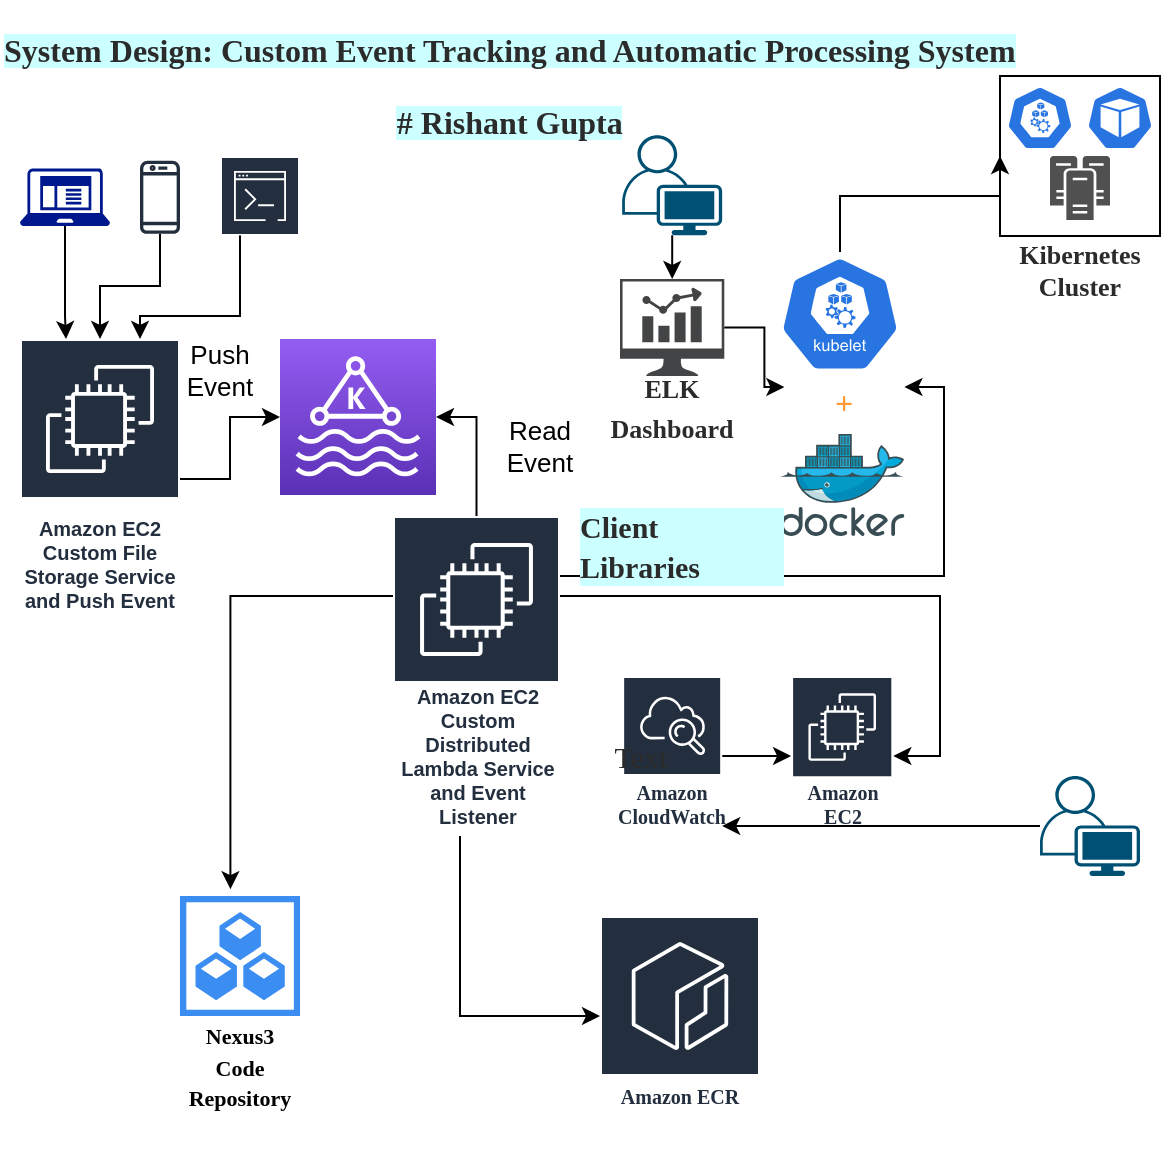 <mxfile version="16.1.0" type="github">
  <diagram id="1q3k9r5_5Es6EmubCpPX" name="Page-1">
    <mxGraphModel dx="1038" dy="547" grid="1" gridSize="10" guides="1" tooltips="1" connect="1" arrows="1" fold="1" page="1" pageScale="1" pageWidth="850" pageHeight="1100" math="0" shadow="0">
      <root>
        <mxCell id="0" />
        <mxCell id="1" parent="0" />
        <mxCell id="moeY1_8nxaI0vZuquioR-52" value="" style="group" vertex="1" connectable="0" parent="1">
          <mxGeometry x="560" y="120" width="80" height="111.5" as="geometry" />
        </mxCell>
        <mxCell id="moeY1_8nxaI0vZuquioR-50" value="" style="group" vertex="1" connectable="0" parent="moeY1_8nxaI0vZuquioR-52">
          <mxGeometry width="80" height="80" as="geometry" />
        </mxCell>
        <mxCell id="moeY1_8nxaI0vZuquioR-49" value="" style="whiteSpace=wrap;html=1;aspect=fixed;labelBackgroundColor=none;labelBorderColor=none;fontFamily=Georgia;fontSize=13;fontColor=#2B2B2B;strokeWidth=1;" vertex="1" parent="moeY1_8nxaI0vZuquioR-50">
          <mxGeometry width="80" height="80" as="geometry" />
        </mxCell>
        <mxCell id="moeY1_8nxaI0vZuquioR-6" value="" style="sketch=0;html=1;dashed=0;whitespace=wrap;fillColor=#2875E2;strokeColor=#ffffff;points=[[0.005,0.63,0],[0.1,0.2,0],[0.9,0.2,0],[0.5,0,0],[0.995,0.63,0],[0.72,0.99,0],[0.5,1,0],[0.28,0.99,0]];shape=mxgraph.kubernetes.icon;prIcon=pod" vertex="1" parent="moeY1_8nxaI0vZuquioR-50">
          <mxGeometry x="40" y="5" width="40" height="32" as="geometry" />
        </mxCell>
        <mxCell id="moeY1_8nxaI0vZuquioR-7" value="" style="sketch=0;html=1;dashed=0;whitespace=wrap;fillColor=#2875E2;strokeColor=#ffffff;points=[[0.005,0.63,0],[0.1,0.2,0],[0.9,0.2,0],[0.5,0,0],[0.995,0.63,0],[0.72,0.99,0],[0.5,1,0],[0.28,0.99,0]];shape=mxgraph.kubernetes.icon;prIcon=node" vertex="1" parent="moeY1_8nxaI0vZuquioR-50">
          <mxGeometry y="5" width="40" height="32" as="geometry" />
        </mxCell>
        <mxCell id="moeY1_8nxaI0vZuquioR-9" value="" style="sketch=0;pointerEvents=1;shadow=0;dashed=0;html=1;strokeColor=none;fillColor=#505050;labelPosition=center;verticalLabelPosition=bottom;verticalAlign=top;outlineConnect=0;align=center;shape=mxgraph.office.servers.cluster_server;" vertex="1" parent="moeY1_8nxaI0vZuquioR-50">
          <mxGeometry x="25" y="40" width="30" height="32" as="geometry" />
        </mxCell>
        <mxCell id="moeY1_8nxaI0vZuquioR-51" value="Kibernetes Cluster" style="text;html=1;strokeColor=none;fillColor=none;align=center;verticalAlign=middle;whiteSpace=wrap;rounded=0;labelBackgroundColor=none;labelBorderColor=none;fontFamily=Garamond;fontSize=13;fontColor=#2B2B2B;fontStyle=1" vertex="1" parent="moeY1_8nxaI0vZuquioR-52">
          <mxGeometry x="10" y="81.5" width="60" height="30" as="geometry" />
        </mxCell>
        <mxCell id="moeY1_8nxaI0vZuquioR-61" value="" style="group" vertex="1" connectable="0" parent="1">
          <mxGeometry x="70" y="160" width="462" height="480" as="geometry" />
        </mxCell>
        <mxCell id="moeY1_8nxaI0vZuquioR-3" value="" style="sketch=0;points=[[0,0,0],[0.25,0,0],[0.5,0,0],[0.75,0,0],[1,0,0],[0,1,0],[0.25,1,0],[0.5,1,0],[0.75,1,0],[1,1,0],[0,0.25,0],[0,0.5,0],[0,0.75,0],[1,0.25,0],[1,0.5,0],[1,0.75,0]];outlineConnect=0;fontColor=#232F3E;gradientColor=#945DF2;gradientDirection=north;fillColor=#5A30B5;strokeColor=#ffffff;dashed=0;verticalLabelPosition=bottom;verticalAlign=top;align=center;html=1;fontSize=12;fontStyle=0;aspect=fixed;shape=mxgraph.aws4.resourceIcon;resIcon=mxgraph.aws4.managed_streaming_for_kafka;" vertex="1" parent="moeY1_8nxaI0vZuquioR-61">
          <mxGeometry x="130" y="91.5" width="78" height="78" as="geometry" />
        </mxCell>
        <mxCell id="moeY1_8nxaI0vZuquioR-24" style="edgeStyle=orthogonalEdgeStyle;rounded=0;orthogonalLoop=1;jettySize=auto;html=1;fontSize=13;entryX=1;entryY=0.5;entryDx=0;entryDy=0;entryPerimeter=0;" edge="1" parent="moeY1_8nxaI0vZuquioR-61" source="moeY1_8nxaI0vZuquioR-17" target="moeY1_8nxaI0vZuquioR-3">
          <mxGeometry relative="1" as="geometry">
            <mxPoint x="229" y="110" as="targetPoint" />
          </mxGeometry>
        </mxCell>
        <mxCell id="moeY1_8nxaI0vZuquioR-17" value="Amazon EC2&lt;br&gt;Custom Distributed Lambda Service and Event Listener" style="sketch=0;outlineConnect=0;fontColor=#232F3E;gradientColor=none;strokeColor=#ffffff;fillColor=#232F3E;dashed=0;verticalLabelPosition=middle;verticalAlign=bottom;align=center;html=1;whiteSpace=wrap;fontSize=10;fontStyle=1;spacing=3;shape=mxgraph.aws4.productIcon;prIcon=mxgraph.aws4.ec2;labelBackgroundColor=none;labelBorderColor=none;" vertex="1" parent="moeY1_8nxaI0vZuquioR-61">
          <mxGeometry x="186.5" y="180" width="83.5" height="160" as="geometry" />
        </mxCell>
        <mxCell id="moeY1_8nxaI0vZuquioR-19" value="Read Event" style="text;html=1;strokeColor=none;fillColor=none;align=center;verticalAlign=middle;whiteSpace=wrap;rounded=0;labelBackgroundColor=none;labelBorderColor=none;fontSize=13;" vertex="1" parent="moeY1_8nxaI0vZuquioR-61">
          <mxGeometry x="230" y="130" width="60" height="30" as="geometry" />
        </mxCell>
        <mxCell id="moeY1_8nxaI0vZuquioR-23" style="edgeStyle=orthogonalEdgeStyle;rounded=0;orthogonalLoop=1;jettySize=auto;html=1;entryX=0;entryY=0.5;entryDx=0;entryDy=0;entryPerimeter=0;fontSize=13;" edge="1" parent="moeY1_8nxaI0vZuquioR-61" source="moeY1_8nxaI0vZuquioR-20" target="moeY1_8nxaI0vZuquioR-3">
          <mxGeometry relative="1" as="geometry" />
        </mxCell>
        <mxCell id="moeY1_8nxaI0vZuquioR-20" value="Amazon EC2&lt;br&gt;Custom File Storage Service and Push Event" style="sketch=0;outlineConnect=0;fontColor=#232F3E;gradientColor=none;strokeColor=#ffffff;fillColor=#232F3E;dashed=0;verticalLabelPosition=middle;verticalAlign=bottom;align=center;html=1;whiteSpace=wrap;fontSize=10;fontStyle=1;spacing=3;shape=mxgraph.aws4.productIcon;prIcon=mxgraph.aws4.ec2;labelBackgroundColor=none;labelBorderColor=none;" vertex="1" parent="moeY1_8nxaI0vZuquioR-61">
          <mxGeometry y="91.5" width="80" height="140" as="geometry" />
        </mxCell>
        <mxCell id="moeY1_8nxaI0vZuquioR-25" value="Push Event" style="text;html=1;strokeColor=none;fillColor=none;align=center;verticalAlign=middle;whiteSpace=wrap;rounded=0;labelBackgroundColor=none;labelBorderColor=none;fontSize=13;" vertex="1" parent="moeY1_8nxaI0vZuquioR-61">
          <mxGeometry x="70" y="91.5" width="60" height="30" as="geometry" />
        </mxCell>
        <mxCell id="moeY1_8nxaI0vZuquioR-33" value="" style="group" vertex="1" connectable="0" parent="moeY1_8nxaI0vZuquioR-61">
          <mxGeometry x="80" y="370" width="70" height="100" as="geometry" />
        </mxCell>
        <mxCell id="moeY1_8nxaI0vZuquioR-31" value="" style="sketch=0;html=1;aspect=fixed;strokeColor=none;shadow=0;align=center;verticalAlign=top;fillColor=#3B8DF1;shape=mxgraph.gcp2.repository_3;labelBackgroundColor=none;labelBorderColor=none;fontSize=13;" vertex="1" parent="moeY1_8nxaI0vZuquioR-33">
          <mxGeometry width="60" height="60" as="geometry" />
        </mxCell>
        <mxCell id="moeY1_8nxaI0vZuquioR-32" value="&lt;h4&gt;&lt;font style=&quot;font-size: 11px&quot; face=&quot;Georgia&quot;&gt;&lt;b&gt;Nexus3 Code Repository&lt;/b&gt;&lt;/font&gt;&lt;/h4&gt;" style="text;html=1;strokeColor=none;fillColor=none;align=center;verticalAlign=middle;whiteSpace=wrap;rounded=0;labelBackgroundColor=none;labelBorderColor=none;fontSize=13;" vertex="1" parent="moeY1_8nxaI0vZuquioR-33">
          <mxGeometry y="70.0" width="60" height="30.0" as="geometry" />
        </mxCell>
        <mxCell id="moeY1_8nxaI0vZuquioR-35" style="edgeStyle=orthogonalEdgeStyle;rounded=0;orthogonalLoop=1;jettySize=auto;html=1;entryX=0.42;entryY=-0.057;entryDx=0;entryDy=0;entryPerimeter=0;fontFamily=Georgia;fontSize=11;" edge="1" parent="moeY1_8nxaI0vZuquioR-61" source="moeY1_8nxaI0vZuquioR-17" target="moeY1_8nxaI0vZuquioR-31">
          <mxGeometry relative="1" as="geometry">
            <Array as="points">
              <mxPoint x="105" y="220" />
            </Array>
          </mxGeometry>
        </mxCell>
        <mxCell id="moeY1_8nxaI0vZuquioR-34" value="Amazon ECR" style="sketch=0;outlineConnect=0;fontColor=#232F3E;gradientColor=none;strokeColor=#ffffff;fillColor=#232F3E;dashed=0;verticalLabelPosition=middle;verticalAlign=bottom;align=center;html=1;whiteSpace=wrap;fontSize=10;fontStyle=1;spacing=3;shape=mxgraph.aws4.productIcon;prIcon=mxgraph.aws4.ecr;labelBackgroundColor=none;labelBorderColor=none;fontFamily=Georgia;" vertex="1" parent="moeY1_8nxaI0vZuquioR-61">
          <mxGeometry x="290" y="380" width="80" height="100" as="geometry" />
        </mxCell>
        <mxCell id="moeY1_8nxaI0vZuquioR-36" style="edgeStyle=orthogonalEdgeStyle;rounded=0;orthogonalLoop=1;jettySize=auto;html=1;fontFamily=Georgia;fontSize=11;" edge="1" parent="moeY1_8nxaI0vZuquioR-61" source="moeY1_8nxaI0vZuquioR-17" target="moeY1_8nxaI0vZuquioR-34">
          <mxGeometry relative="1" as="geometry">
            <Array as="points">
              <mxPoint x="220" y="430" />
            </Array>
          </mxGeometry>
        </mxCell>
        <mxCell id="moeY1_8nxaI0vZuquioR-38" value="" style="group" vertex="1" connectable="0" parent="moeY1_8nxaI0vZuquioR-61">
          <mxGeometry x="380" y="48" width="62.2" height="142" as="geometry" />
        </mxCell>
        <mxCell id="moeY1_8nxaI0vZuquioR-5" value="" style="sketch=0;aspect=fixed;html=1;points=[];align=center;image;fontSize=12;image=img/lib/mscae/Docker.svg;" vertex="1" parent="moeY1_8nxaI0vZuquioR-38">
          <mxGeometry y="91" width="62.2" height="51" as="geometry" />
        </mxCell>
        <mxCell id="moeY1_8nxaI0vZuquioR-8" value="" style="sketch=0;html=1;dashed=0;whitespace=wrap;fillColor=#2875E2;strokeColor=#ffffff;points=[[0.005,0.63,0],[0.1,0.2,0],[0.9,0.2,0],[0.5,0,0],[0.995,0.63,0],[0.72,0.99,0],[0.5,1,0],[0.28,0.99,0]];shape=mxgraph.kubernetes.icon;prIcon=kubelet" vertex="1" parent="moeY1_8nxaI0vZuquioR-38">
          <mxGeometry width="60" height="62" as="geometry" />
        </mxCell>
        <mxCell id="moeY1_8nxaI0vZuquioR-37" value="&lt;font style=&quot;font-size: 16px&quot; color=&quot;#ff9933&quot;&gt;&lt;b&gt;+&lt;/b&gt;&lt;/font&gt;" style="text;html=1;strokeColor=none;fillColor=none;align=center;verticalAlign=middle;whiteSpace=wrap;rounded=0;labelBackgroundColor=none;labelBorderColor=none;fontFamily=Georgia;fontSize=11;" vertex="1" parent="moeY1_8nxaI0vZuquioR-38">
          <mxGeometry x="2.2" y="60" width="60" height="30" as="geometry" />
        </mxCell>
        <mxCell id="moeY1_8nxaI0vZuquioR-47" style="edgeStyle=orthogonalEdgeStyle;rounded=0;orthogonalLoop=1;jettySize=auto;html=1;entryX=1;entryY=0.25;entryDx=0;entryDy=0;fontFamily=Georgia;fontSize=13;fontColor=#2B2B2B;" edge="1" parent="moeY1_8nxaI0vZuquioR-61" source="moeY1_8nxaI0vZuquioR-17" target="moeY1_8nxaI0vZuquioR-37">
          <mxGeometry relative="1" as="geometry">
            <Array as="points">
              <mxPoint x="462" y="210" />
              <mxPoint x="462" y="116" />
            </Array>
          </mxGeometry>
        </mxCell>
        <mxCell id="moeY1_8nxaI0vZuquioR-39" value="Amazon EC2" style="sketch=0;outlineConnect=0;fontColor=#232F3E;gradientColor=none;strokeColor=#ffffff;fillColor=#232F3E;dashed=0;verticalLabelPosition=middle;verticalAlign=bottom;align=center;html=1;whiteSpace=wrap;fontSize=10;fontStyle=1;spacing=3;shape=mxgraph.aws4.productIcon;prIcon=mxgraph.aws4.ec2;labelBackgroundColor=none;labelBorderColor=none;fontFamily=Georgia;" vertex="1" parent="moeY1_8nxaI0vZuquioR-61">
          <mxGeometry x="385.55" y="260" width="51.1" height="80" as="geometry" />
        </mxCell>
        <mxCell id="moeY1_8nxaI0vZuquioR-48" style="edgeStyle=orthogonalEdgeStyle;rounded=0;orthogonalLoop=1;jettySize=auto;html=1;fontFamily=Georgia;fontSize=13;fontColor=#2B2B2B;" edge="1" parent="moeY1_8nxaI0vZuquioR-61" source="moeY1_8nxaI0vZuquioR-17" target="moeY1_8nxaI0vZuquioR-39">
          <mxGeometry relative="1" as="geometry">
            <Array as="points">
              <mxPoint x="460" y="220" />
              <mxPoint x="460" y="300" />
            </Array>
          </mxGeometry>
        </mxCell>
        <mxCell id="moeY1_8nxaI0vZuquioR-46" style="edgeStyle=orthogonalEdgeStyle;rounded=0;orthogonalLoop=1;jettySize=auto;html=1;fontFamily=Georgia;fontSize=13;fontColor=#2B2B2B;" edge="1" parent="moeY1_8nxaI0vZuquioR-61" source="moeY1_8nxaI0vZuquioR-40" target="moeY1_8nxaI0vZuquioR-39">
          <mxGeometry relative="1" as="geometry" />
        </mxCell>
        <mxCell id="moeY1_8nxaI0vZuquioR-40" value="Amazon CloudWatch" style="sketch=0;outlineConnect=0;fontColor=#232F3E;gradientColor=none;strokeColor=#ffffff;fillColor=#232F3E;dashed=0;verticalLabelPosition=middle;verticalAlign=bottom;align=center;html=1;whiteSpace=wrap;fontSize=10;fontStyle=1;spacing=3;shape=mxgraph.aws4.productIcon;prIcon=mxgraph.aws4.cloudwatch;labelBackgroundColor=none;labelBorderColor=none;fontFamily=Georgia;" vertex="1" parent="moeY1_8nxaI0vZuquioR-61">
          <mxGeometry x="301.08" y="260" width="50" height="80" as="geometry" />
        </mxCell>
        <mxCell id="moeY1_8nxaI0vZuquioR-43" value="" style="group" vertex="1" connectable="0" parent="moeY1_8nxaI0vZuquioR-61">
          <mxGeometry x="296.08" y="61.5" width="60" height="78.5" as="geometry" />
        </mxCell>
        <mxCell id="moeY1_8nxaI0vZuquioR-41" value="" style="sketch=0;pointerEvents=1;shadow=0;dashed=0;html=1;strokeColor=none;fillColor=#434445;aspect=fixed;labelPosition=center;verticalLabelPosition=bottom;verticalAlign=top;align=center;outlineConnect=0;shape=mxgraph.vvd.nsx_dashboard;labelBackgroundColor=none;labelBorderColor=none;fontFamily=Georgia;fontSize=16;fontColor=#FF9933;" vertex="1" parent="moeY1_8nxaI0vZuquioR-43">
          <mxGeometry x="3.92" width="52.15" height="48.5" as="geometry" />
        </mxCell>
        <mxCell id="moeY1_8nxaI0vZuquioR-42" value="&lt;font color=&quot;#2b2b2b&quot; style=&quot;font-size: 13px&quot; face=&quot;Garamond&quot;&gt;&lt;b&gt;ELK Dashboard&lt;/b&gt;&lt;/font&gt;" style="text;html=1;strokeColor=none;fillColor=none;align=center;verticalAlign=middle;whiteSpace=wrap;rounded=0;labelBackgroundColor=none;labelBorderColor=none;fontFamily=Georgia;fontSize=16;fontColor=#FF9933;" vertex="1" parent="moeY1_8nxaI0vZuquioR-43">
          <mxGeometry y="48.5" width="60" height="30" as="geometry" />
        </mxCell>
        <mxCell id="moeY1_8nxaI0vZuquioR-45" style="edgeStyle=orthogonalEdgeStyle;rounded=0;orthogonalLoop=1;jettySize=auto;html=1;entryX=0;entryY=0.25;entryDx=0;entryDy=0;fontFamily=Georgia;fontSize=13;fontColor=#2B2B2B;" edge="1" parent="moeY1_8nxaI0vZuquioR-61" source="moeY1_8nxaI0vZuquioR-41" target="moeY1_8nxaI0vZuquioR-37">
          <mxGeometry relative="1" as="geometry" />
        </mxCell>
        <mxCell id="moeY1_8nxaI0vZuquioR-53" style="edgeStyle=orthogonalEdgeStyle;rounded=0;orthogonalLoop=1;jettySize=auto;html=1;entryX=0;entryY=0.5;entryDx=0;entryDy=0;fontFamily=Garamond;fontSize=13;fontColor=#2B2B2B;" edge="1" parent="moeY1_8nxaI0vZuquioR-61" source="moeY1_8nxaI0vZuquioR-8" target="moeY1_8nxaI0vZuquioR-49">
          <mxGeometry relative="1" as="geometry">
            <Array as="points">
              <mxPoint x="410" y="20" />
            </Array>
          </mxGeometry>
        </mxCell>
        <mxCell id="moeY1_8nxaI0vZuquioR-58" style="edgeStyle=orthogonalEdgeStyle;rounded=0;orthogonalLoop=1;jettySize=auto;html=1;fontFamily=Garamond;fontSize=13;fontColor=#2B2B2B;" edge="1" parent="moeY1_8nxaI0vZuquioR-61" source="moeY1_8nxaI0vZuquioR-54" target="moeY1_8nxaI0vZuquioR-20">
          <mxGeometry relative="1" as="geometry">
            <Array as="points">
              <mxPoint x="23" y="80" />
              <mxPoint x="23" y="80" />
            </Array>
          </mxGeometry>
        </mxCell>
        <mxCell id="moeY1_8nxaI0vZuquioR-54" value="" style="sketch=0;aspect=fixed;pointerEvents=1;shadow=0;dashed=0;html=1;strokeColor=none;labelPosition=center;verticalLabelPosition=bottom;verticalAlign=top;align=center;fillColor=#00188D;shape=mxgraph.mscae.enterprise.client_application;labelBackgroundColor=none;labelBorderColor=none;fontFamily=Garamond;fontSize=13;fontColor=#2B2B2B;" vertex="1" parent="moeY1_8nxaI0vZuquioR-61">
          <mxGeometry y="6.22" width="45" height="28.8" as="geometry" />
        </mxCell>
        <mxCell id="moeY1_8nxaI0vZuquioR-59" style="edgeStyle=orthogonalEdgeStyle;rounded=0;orthogonalLoop=1;jettySize=auto;html=1;fontFamily=Garamond;fontSize=13;fontColor=#2B2B2B;" edge="1" parent="moeY1_8nxaI0vZuquioR-61" source="moeY1_8nxaI0vZuquioR-55" target="moeY1_8nxaI0vZuquioR-20">
          <mxGeometry relative="1" as="geometry">
            <Array as="points">
              <mxPoint x="70" y="65" />
              <mxPoint x="40" y="65" />
            </Array>
          </mxGeometry>
        </mxCell>
        <mxCell id="moeY1_8nxaI0vZuquioR-55" value="" style="sketch=0;outlineConnect=0;fontColor=#232F3E;gradientColor=none;fillColor=#232F3D;strokeColor=none;dashed=0;verticalLabelPosition=bottom;verticalAlign=top;align=center;html=1;fontSize=12;fontStyle=0;aspect=fixed;pointerEvents=1;shape=mxgraph.aws4.mobile_client;labelBackgroundColor=none;labelBorderColor=none;fontFamily=Garamond;" vertex="1" parent="moeY1_8nxaI0vZuquioR-61">
          <mxGeometry x="60" y="1.6" width="20" height="38.05" as="geometry" />
        </mxCell>
        <mxCell id="moeY1_8nxaI0vZuquioR-60" style="edgeStyle=orthogonalEdgeStyle;rounded=0;orthogonalLoop=1;jettySize=auto;html=1;fontFamily=Garamond;fontSize=13;fontColor=#2B2B2B;" edge="1" parent="moeY1_8nxaI0vZuquioR-61" source="moeY1_8nxaI0vZuquioR-57" target="moeY1_8nxaI0vZuquioR-20">
          <mxGeometry relative="1" as="geometry">
            <Array as="points">
              <mxPoint x="110" y="80" />
              <mxPoint x="60" y="80" />
            </Array>
          </mxGeometry>
        </mxCell>
        <mxCell id="moeY1_8nxaI0vZuquioR-57" value="" style="sketch=0;outlineConnect=0;fontColor=#232F3E;gradientColor=none;strokeColor=#ffffff;fillColor=#232F3E;dashed=0;verticalLabelPosition=middle;verticalAlign=bottom;align=center;html=1;whiteSpace=wrap;fontSize=10;fontStyle=1;spacing=3;shape=mxgraph.aws4.productIcon;prIcon=mxgraph.aws4.command_line_interface;labelBackgroundColor=none;labelBorderColor=none;fontFamily=Garamond;" vertex="1" parent="moeY1_8nxaI0vZuquioR-61">
          <mxGeometry x="100" width="40" height="39.65" as="geometry" />
        </mxCell>
        <mxCell id="moeY1_8nxaI0vZuquioR-63" style="edgeStyle=orthogonalEdgeStyle;rounded=0;orthogonalLoop=1;jettySize=auto;html=1;fontFamily=Garamond;fontSize=13;fontColor=#2B2B2B;" edge="1" parent="moeY1_8nxaI0vZuquioR-61" source="moeY1_8nxaI0vZuquioR-62" target="moeY1_8nxaI0vZuquioR-41">
          <mxGeometry relative="1" as="geometry" />
        </mxCell>
        <mxCell id="moeY1_8nxaI0vZuquioR-62" value="" style="points=[[0.35,0,0],[0.98,0.51,0],[1,0.71,0],[0.67,1,0],[0,0.795,0],[0,0.65,0]];verticalLabelPosition=bottom;sketch=0;html=1;verticalAlign=top;aspect=fixed;align=center;pointerEvents=1;shape=mxgraph.cisco19.user;fillColor=#005073;strokeColor=none;labelBackgroundColor=none;labelBorderColor=none;fontFamily=Garamond;fontSize=13;fontColor=#2B2B2B;" vertex="1" parent="moeY1_8nxaI0vZuquioR-61">
          <mxGeometry x="301.08" y="-10.35" width="50" height="50" as="geometry" />
        </mxCell>
        <mxCell id="moeY1_8nxaI0vZuquioR-70" value="&lt;font style=&quot;font-size: 15px&quot;&gt;&lt;b&gt;Client Libraries&lt;/b&gt;&lt;/font&gt;" style="text;html=1;strokeColor=none;fillColor=none;align=left;verticalAlign=middle;whiteSpace=wrap;rounded=0;labelBackgroundColor=#CCFFFF;labelBorderColor=none;fontFamily=Garamond;fontSize=16;fontColor=#2B2B2B;" vertex="1" parent="moeY1_8nxaI0vZuquioR-61">
          <mxGeometry x="277.78" y="180" width="104.45" height="30" as="geometry" />
        </mxCell>
        <mxCell id="moeY1_8nxaI0vZuquioR-65" style="edgeStyle=orthogonalEdgeStyle;rounded=0;orthogonalLoop=1;jettySize=auto;html=1;fontFamily=Garamond;fontSize=13;fontColor=#2B2B2B;" edge="1" parent="1" source="moeY1_8nxaI0vZuquioR-64" target="moeY1_8nxaI0vZuquioR-40">
          <mxGeometry relative="1" as="geometry">
            <mxPoint x="390" y="495" as="targetPoint" />
            <Array as="points">
              <mxPoint x="405" y="495" />
            </Array>
          </mxGeometry>
        </mxCell>
        <mxCell id="moeY1_8nxaI0vZuquioR-64" value="" style="points=[[0.35,0,0],[0.98,0.51,0],[1,0.71,0],[0.67,1,0],[0,0.795,0],[0,0.65,0]];verticalLabelPosition=bottom;sketch=0;html=1;verticalAlign=top;aspect=fixed;align=center;pointerEvents=1;shape=mxgraph.cisco19.user;fillColor=#005073;strokeColor=none;labelBackgroundColor=none;labelBorderColor=none;fontFamily=Garamond;fontSize=13;fontColor=#2B2B2B;" vertex="1" parent="1">
          <mxGeometry x="580" y="470" width="50" height="50" as="geometry" />
        </mxCell>
        <mxCell id="moeY1_8nxaI0vZuquioR-69" value="&lt;p&gt;&lt;span style=&quot;background-color: rgb(204 , 255 , 255)&quot;&gt;System Design:&amp;nbsp;Custom Event Tracking and Automatic Processing System&lt;br&gt;&lt;/span&gt;&lt;/p&gt;&lt;div style=&quot;text-align: center&quot;&gt;&lt;span style=&quot;background-color: rgb(204 , 255 , 255)&quot;&gt;# Rishant Gupta&lt;/span&gt;&lt;/div&gt;&lt;p&gt;&lt;/p&gt;" style="text;html=1;strokeColor=none;fillColor=none;align=left;verticalAlign=middle;rounded=0;labelBackgroundColor=none;labelBorderColor=none;fontFamily=Garamond;fontSize=16;fontColor=#2B2B2B;fontStyle=1" vertex="1" parent="1">
          <mxGeometry x="60" y="110" width="440" height="30" as="geometry" />
        </mxCell>
        <mxCell id="moeY1_8nxaI0vZuquioR-72" value="Text" style="text;html=1;align=center;verticalAlign=middle;resizable=0;points=[];autosize=1;strokeColor=none;fillColor=none;fontSize=15;fontFamily=Garamond;fontColor=#2B2B2B;" vertex="1" parent="1">
          <mxGeometry x="360" y="450" width="40" height="20" as="geometry" />
        </mxCell>
      </root>
    </mxGraphModel>
  </diagram>
</mxfile>
